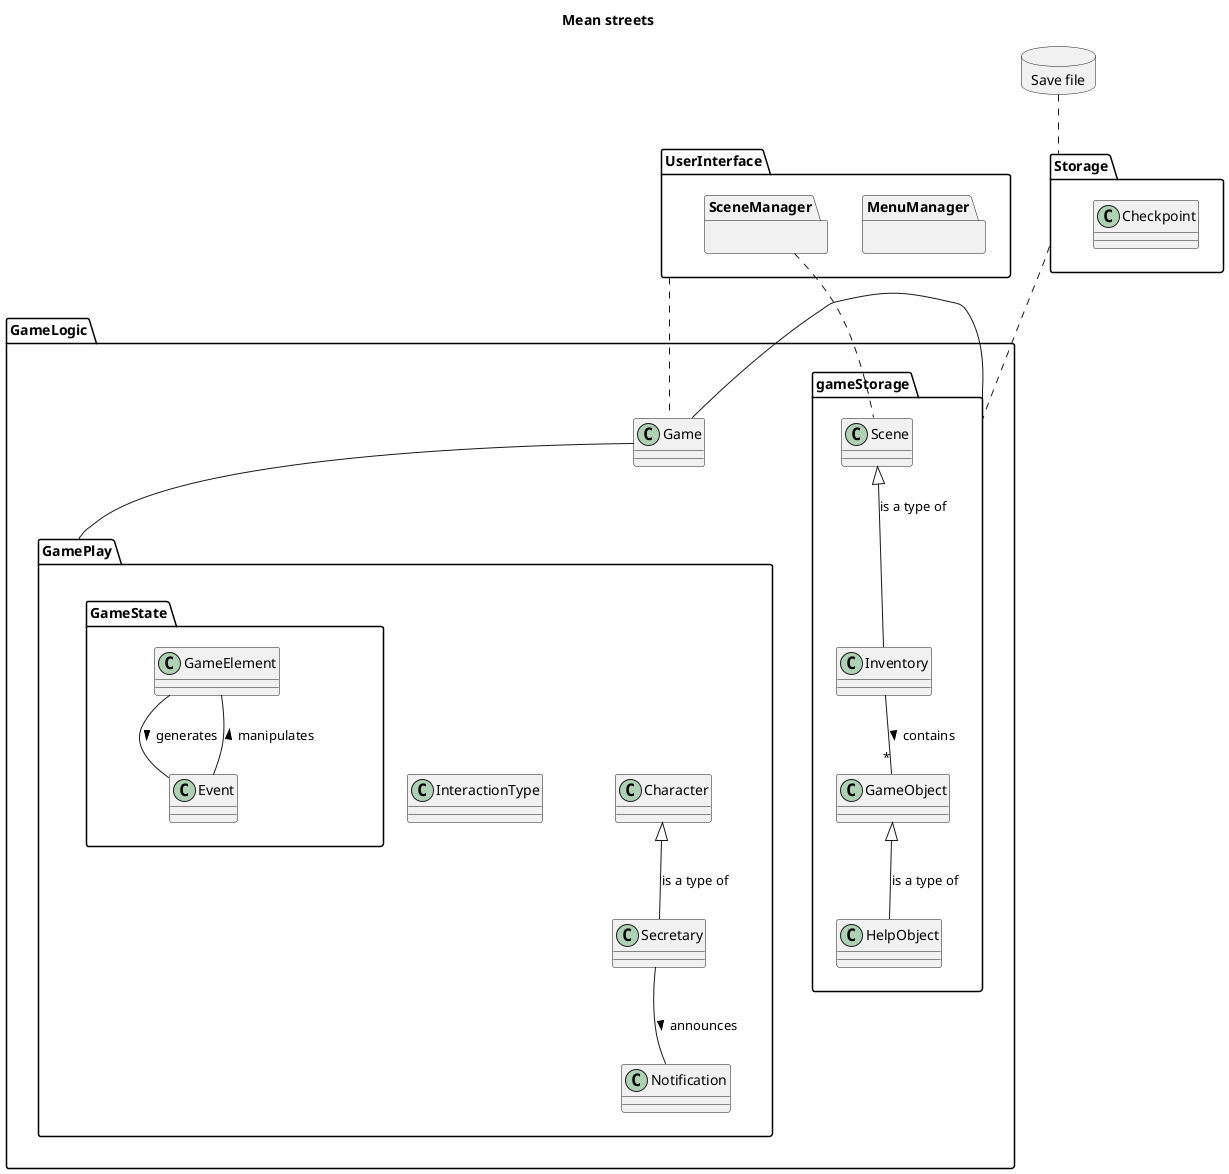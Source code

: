 @startuml
title Mean streets
top to bottom direction
database "Save file" {
}
package UserInterface {
    package MenuManager {}
    package SceneManager {}
}

package GameLogic {
    class Game
    package gameStorage {
        class Inventory
        class GameObject
        class HelpObject
        class Scene
    }


    package GamePlay {
        class InteractionType
        class Secretary
        class Character
        class Notification
        package GameState {
            class GameElement
            class Event
        }
    }
}

package Storage {
    class Checkpoint
}

"Save file".. Storage
UserInterface .. Game
SceneManager .. Scene

Storage .. gameStorage

InteractionType -[hidden]up- GameState
Character -[hidden]up- GameState
Secretary -[hidden]up- GameState
Notification -[hidden]up- GameState

Game - gameStorage
Game -- GamePlay

Character <|-- Secretary : is a type of
Scene <|-- Inventory : is a type of
Inventory -- "*" GameObject : contains >

Secretary -- Notification : announces >
GameObject <|-- HelpObject : is a type of

GameElement -- Event : generates >
Event -- GameElement : manipulates >

@enduml